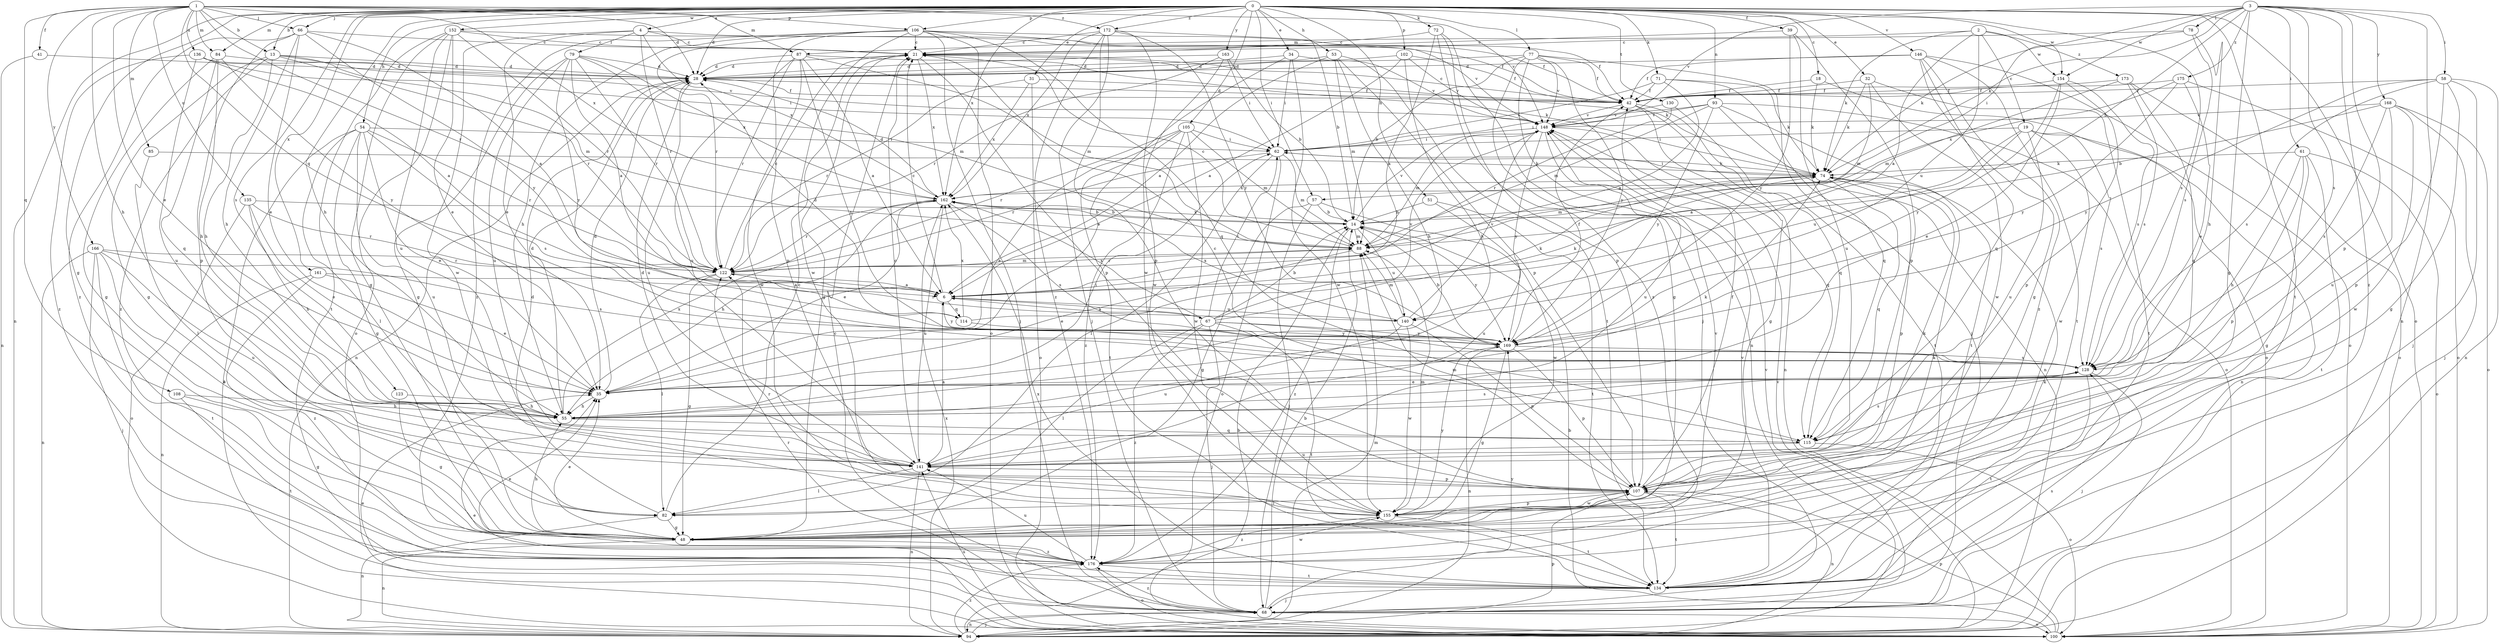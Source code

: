 strict digraph  {
0;
1;
2;
3;
4;
6;
13;
14;
18;
19;
21;
28;
31;
32;
34;
35;
39;
41;
42;
48;
51;
53;
54;
55;
57;
58;
61;
62;
66;
67;
68;
71;
72;
74;
77;
78;
79;
82;
84;
85;
87;
88;
93;
94;
100;
102;
105;
106;
107;
108;
114;
115;
122;
123;
128;
130;
134;
135;
136;
140;
141;
146;
148;
152;
154;
155;
161;
162;
163;
166;
168;
169;
172;
173;
175;
176;
0 -> 4  [label=a];
0 -> 13  [label=b];
0 -> 18  [label=c];
0 -> 28  [label=d];
0 -> 31  [label=e];
0 -> 32  [label=e];
0 -> 34  [label=e];
0 -> 39  [label=f];
0 -> 48  [label=g];
0 -> 51  [label=h];
0 -> 53  [label=h];
0 -> 54  [label=h];
0 -> 55  [label=h];
0 -> 57  [label=i];
0 -> 66  [label=j];
0 -> 71  [label=k];
0 -> 72  [label=k];
0 -> 77  [label=l];
0 -> 84  [label=m];
0 -> 93  [label=n];
0 -> 94  [label=n];
0 -> 100  [label=o];
0 -> 102  [label=p];
0 -> 105  [label=p];
0 -> 106  [label=p];
0 -> 123  [label=s];
0 -> 128  [label=s];
0 -> 130  [label=t];
0 -> 134  [label=t];
0 -> 146  [label=v];
0 -> 152  [label=w];
0 -> 154  [label=w];
0 -> 161  [label=x];
0 -> 162  [label=x];
0 -> 163  [label=y];
0 -> 172  [label=z];
1 -> 13  [label=b];
1 -> 28  [label=d];
1 -> 35  [label=e];
1 -> 41  [label=f];
1 -> 55  [label=h];
1 -> 66  [label=j];
1 -> 84  [label=m];
1 -> 85  [label=m];
1 -> 87  [label=m];
1 -> 106  [label=p];
1 -> 108  [label=q];
1 -> 114  [label=q];
1 -> 122  [label=r];
1 -> 135  [label=u];
1 -> 136  [label=u];
1 -> 148  [label=v];
1 -> 162  [label=x];
1 -> 166  [label=y];
1 -> 172  [label=z];
2 -> 6  [label=a];
2 -> 19  [label=c];
2 -> 74  [label=k];
2 -> 87  [label=m];
2 -> 140  [label=u];
2 -> 154  [label=w];
2 -> 173  [label=z];
3 -> 14  [label=b];
3 -> 48  [label=g];
3 -> 57  [label=i];
3 -> 58  [label=i];
3 -> 61  [label=i];
3 -> 74  [label=k];
3 -> 78  [label=l];
3 -> 94  [label=n];
3 -> 107  [label=p];
3 -> 128  [label=s];
3 -> 148  [label=v];
3 -> 154  [label=w];
3 -> 168  [label=y];
3 -> 175  [label=z];
3 -> 176  [label=z];
4 -> 21  [label=c];
4 -> 35  [label=e];
4 -> 42  [label=f];
4 -> 79  [label=l];
4 -> 122  [label=r];
4 -> 155  [label=w];
4 -> 162  [label=x];
6 -> 21  [label=c];
6 -> 67  [label=j];
6 -> 114  [label=q];
6 -> 140  [label=u];
6 -> 169  [label=y];
13 -> 28  [label=d];
13 -> 48  [label=g];
13 -> 55  [label=h];
13 -> 88  [label=m];
13 -> 122  [label=r];
13 -> 148  [label=v];
13 -> 176  [label=z];
14 -> 88  [label=m];
14 -> 140  [label=u];
14 -> 148  [label=v];
14 -> 162  [label=x];
14 -> 169  [label=y];
14 -> 176  [label=z];
18 -> 42  [label=f];
18 -> 74  [label=k];
18 -> 100  [label=o];
19 -> 6  [label=a];
19 -> 62  [label=i];
19 -> 94  [label=n];
19 -> 128  [label=s];
19 -> 140  [label=u];
19 -> 141  [label=u];
19 -> 155  [label=w];
21 -> 28  [label=d];
21 -> 48  [label=g];
21 -> 74  [label=k];
21 -> 107  [label=p];
21 -> 162  [label=x];
28 -> 42  [label=f];
28 -> 94  [label=n];
28 -> 141  [label=u];
31 -> 42  [label=f];
31 -> 100  [label=o];
31 -> 122  [label=r];
31 -> 162  [label=x];
32 -> 42  [label=f];
32 -> 74  [label=k];
32 -> 88  [label=m];
32 -> 134  [label=t];
32 -> 155  [label=w];
34 -> 28  [label=d];
34 -> 35  [label=e];
34 -> 62  [label=i];
34 -> 148  [label=v];
34 -> 155  [label=w];
35 -> 28  [label=d];
35 -> 55  [label=h];
39 -> 21  [label=c];
39 -> 107  [label=p];
39 -> 141  [label=u];
39 -> 169  [label=y];
41 -> 28  [label=d];
41 -> 94  [label=n];
42 -> 21  [label=c];
42 -> 28  [label=d];
42 -> 48  [label=g];
42 -> 94  [label=n];
42 -> 115  [label=q];
42 -> 148  [label=v];
48 -> 35  [label=e];
48 -> 55  [label=h];
48 -> 74  [label=k];
48 -> 94  [label=n];
48 -> 148  [label=v];
48 -> 176  [label=z];
51 -> 14  [label=b];
51 -> 134  [label=t];
51 -> 141  [label=u];
53 -> 6  [label=a];
53 -> 28  [label=d];
53 -> 55  [label=h];
53 -> 88  [label=m];
53 -> 107  [label=p];
53 -> 134  [label=t];
54 -> 35  [label=e];
54 -> 48  [label=g];
54 -> 62  [label=i];
54 -> 82  [label=l];
54 -> 100  [label=o];
54 -> 122  [label=r];
54 -> 128  [label=s];
54 -> 141  [label=u];
55 -> 28  [label=d];
55 -> 62  [label=i];
55 -> 74  [label=k];
55 -> 115  [label=q];
55 -> 128  [label=s];
55 -> 162  [label=x];
57 -> 14  [label=b];
57 -> 48  [label=g];
57 -> 68  [label=j];
57 -> 155  [label=w];
58 -> 42  [label=f];
58 -> 48  [label=g];
58 -> 68  [label=j];
58 -> 94  [label=n];
58 -> 107  [label=p];
58 -> 128  [label=s];
58 -> 169  [label=y];
61 -> 48  [label=g];
61 -> 55  [label=h];
61 -> 74  [label=k];
61 -> 100  [label=o];
61 -> 107  [label=p];
61 -> 134  [label=t];
62 -> 74  [label=k];
62 -> 82  [label=l];
62 -> 88  [label=m];
62 -> 100  [label=o];
62 -> 122  [label=r];
66 -> 6  [label=a];
66 -> 21  [label=c];
66 -> 35  [label=e];
66 -> 55  [label=h];
66 -> 107  [label=p];
66 -> 169  [label=y];
66 -> 176  [label=z];
67 -> 6  [label=a];
67 -> 14  [label=b];
67 -> 62  [label=i];
67 -> 68  [label=j];
67 -> 74  [label=k];
67 -> 82  [label=l];
67 -> 128  [label=s];
67 -> 134  [label=t];
67 -> 148  [label=v];
67 -> 162  [label=x];
67 -> 169  [label=y];
67 -> 176  [label=z];
68 -> 14  [label=b];
68 -> 21  [label=c];
68 -> 35  [label=e];
68 -> 94  [label=n];
68 -> 100  [label=o];
68 -> 122  [label=r];
68 -> 128  [label=s];
68 -> 148  [label=v];
68 -> 169  [label=y];
68 -> 176  [label=z];
71 -> 6  [label=a];
71 -> 42  [label=f];
71 -> 62  [label=i];
71 -> 74  [label=k];
71 -> 115  [label=q];
72 -> 6  [label=a];
72 -> 21  [label=c];
72 -> 68  [label=j];
72 -> 107  [label=p];
72 -> 176  [label=z];
74 -> 62  [label=i];
74 -> 88  [label=m];
74 -> 107  [label=p];
74 -> 115  [label=q];
74 -> 162  [label=x];
77 -> 14  [label=b];
77 -> 28  [label=d];
77 -> 42  [label=f];
77 -> 48  [label=g];
77 -> 68  [label=j];
77 -> 94  [label=n];
77 -> 148  [label=v];
77 -> 169  [label=y];
78 -> 21  [label=c];
78 -> 55  [label=h];
78 -> 74  [label=k];
78 -> 128  [label=s];
79 -> 6  [label=a];
79 -> 28  [label=d];
79 -> 48  [label=g];
79 -> 88  [label=m];
79 -> 122  [label=r];
79 -> 141  [label=u];
79 -> 162  [label=x];
79 -> 169  [label=y];
82 -> 21  [label=c];
82 -> 28  [label=d];
82 -> 48  [label=g];
82 -> 94  [label=n];
84 -> 28  [label=d];
84 -> 48  [label=g];
84 -> 55  [label=h];
84 -> 115  [label=q];
84 -> 169  [label=y];
85 -> 74  [label=k];
85 -> 82  [label=l];
87 -> 6  [label=a];
87 -> 28  [label=d];
87 -> 74  [label=k];
87 -> 88  [label=m];
87 -> 122  [label=r];
87 -> 128  [label=s];
87 -> 141  [label=u];
87 -> 155  [label=w];
88 -> 21  [label=c];
88 -> 35  [label=e];
88 -> 122  [label=r];
93 -> 62  [label=i];
93 -> 88  [label=m];
93 -> 94  [label=n];
93 -> 100  [label=o];
93 -> 134  [label=t];
93 -> 148  [label=v];
93 -> 169  [label=y];
94 -> 14  [label=b];
94 -> 68  [label=j];
94 -> 88  [label=m];
94 -> 107  [label=p];
94 -> 162  [label=x];
94 -> 176  [label=z];
100 -> 14  [label=b];
100 -> 35  [label=e];
100 -> 107  [label=p];
100 -> 141  [label=u];
100 -> 148  [label=v];
102 -> 6  [label=a];
102 -> 28  [label=d];
102 -> 42  [label=f];
102 -> 55  [label=h];
102 -> 148  [label=v];
105 -> 35  [label=e];
105 -> 62  [label=i];
105 -> 88  [label=m];
105 -> 122  [label=r];
105 -> 134  [label=t];
105 -> 155  [label=w];
105 -> 176  [label=z];
106 -> 21  [label=c];
106 -> 42  [label=f];
106 -> 55  [label=h];
106 -> 68  [label=j];
106 -> 100  [label=o];
106 -> 107  [label=p];
106 -> 115  [label=q];
106 -> 122  [label=r];
106 -> 148  [label=v];
106 -> 155  [label=w];
106 -> 176  [label=z];
107 -> 42  [label=f];
107 -> 74  [label=k];
107 -> 82  [label=l];
107 -> 88  [label=m];
107 -> 94  [label=n];
107 -> 134  [label=t];
107 -> 155  [label=w];
108 -> 48  [label=g];
108 -> 55  [label=h];
108 -> 134  [label=t];
114 -> 28  [label=d];
114 -> 74  [label=k];
114 -> 162  [label=x];
114 -> 169  [label=y];
115 -> 21  [label=c];
115 -> 100  [label=o];
115 -> 128  [label=s];
115 -> 141  [label=u];
122 -> 6  [label=a];
122 -> 21  [label=c];
122 -> 48  [label=g];
122 -> 82  [label=l];
122 -> 88  [label=m];
123 -> 48  [label=g];
123 -> 55  [label=h];
128 -> 35  [label=e];
128 -> 68  [label=j];
128 -> 134  [label=t];
130 -> 122  [label=r];
130 -> 134  [label=t];
130 -> 148  [label=v];
134 -> 68  [label=j];
134 -> 74  [label=k];
134 -> 148  [label=v];
134 -> 162  [label=x];
135 -> 14  [label=b];
135 -> 35  [label=e];
135 -> 55  [label=h];
135 -> 100  [label=o];
135 -> 122  [label=r];
136 -> 6  [label=a];
136 -> 28  [label=d];
136 -> 62  [label=i];
136 -> 141  [label=u];
136 -> 176  [label=z];
140 -> 88  [label=m];
140 -> 107  [label=p];
140 -> 122  [label=r];
140 -> 141  [label=u];
140 -> 148  [label=v];
140 -> 155  [label=w];
140 -> 162  [label=x];
141 -> 6  [label=a];
141 -> 21  [label=c];
141 -> 28  [label=d];
141 -> 82  [label=l];
141 -> 94  [label=n];
141 -> 107  [label=p];
146 -> 28  [label=d];
146 -> 42  [label=f];
146 -> 48  [label=g];
146 -> 100  [label=o];
146 -> 115  [label=q];
146 -> 134  [label=t];
146 -> 176  [label=z];
148 -> 62  [label=i];
148 -> 88  [label=m];
148 -> 115  [label=q];
148 -> 141  [label=u];
148 -> 169  [label=y];
152 -> 21  [label=c];
152 -> 35  [label=e];
152 -> 42  [label=f];
152 -> 48  [label=g];
152 -> 100  [label=o];
152 -> 122  [label=r];
152 -> 134  [label=t];
152 -> 141  [label=u];
154 -> 35  [label=e];
154 -> 42  [label=f];
154 -> 107  [label=p];
154 -> 128  [label=s];
154 -> 169  [label=y];
155 -> 88  [label=m];
155 -> 107  [label=p];
155 -> 122  [label=r];
155 -> 134  [label=t];
155 -> 169  [label=y];
155 -> 176  [label=z];
161 -> 6  [label=a];
161 -> 35  [label=e];
161 -> 94  [label=n];
161 -> 176  [label=z];
162 -> 14  [label=b];
162 -> 28  [label=d];
162 -> 35  [label=e];
162 -> 55  [label=h];
162 -> 122  [label=r];
162 -> 128  [label=s];
162 -> 141  [label=u];
163 -> 14  [label=b];
163 -> 28  [label=d];
163 -> 62  [label=i];
163 -> 122  [label=r];
163 -> 155  [label=w];
166 -> 68  [label=j];
166 -> 82  [label=l];
166 -> 94  [label=n];
166 -> 122  [label=r];
166 -> 128  [label=s];
166 -> 134  [label=t];
166 -> 141  [label=u];
168 -> 14  [label=b];
168 -> 68  [label=j];
168 -> 100  [label=o];
168 -> 128  [label=s];
168 -> 141  [label=u];
168 -> 148  [label=v];
168 -> 155  [label=w];
169 -> 14  [label=b];
169 -> 42  [label=f];
169 -> 48  [label=g];
169 -> 94  [label=n];
169 -> 107  [label=p];
169 -> 128  [label=s];
172 -> 14  [label=b];
172 -> 21  [label=c];
172 -> 68  [label=j];
172 -> 107  [label=p];
172 -> 155  [label=w];
172 -> 162  [label=x];
172 -> 169  [label=y];
172 -> 176  [label=z];
173 -> 42  [label=f];
173 -> 88  [label=m];
173 -> 100  [label=o];
173 -> 115  [label=q];
173 -> 128  [label=s];
175 -> 35  [label=e];
175 -> 42  [label=f];
175 -> 100  [label=o];
175 -> 162  [label=x];
175 -> 169  [label=y];
176 -> 35  [label=e];
176 -> 100  [label=o];
176 -> 134  [label=t];
176 -> 141  [label=u];
176 -> 155  [label=w];
}
